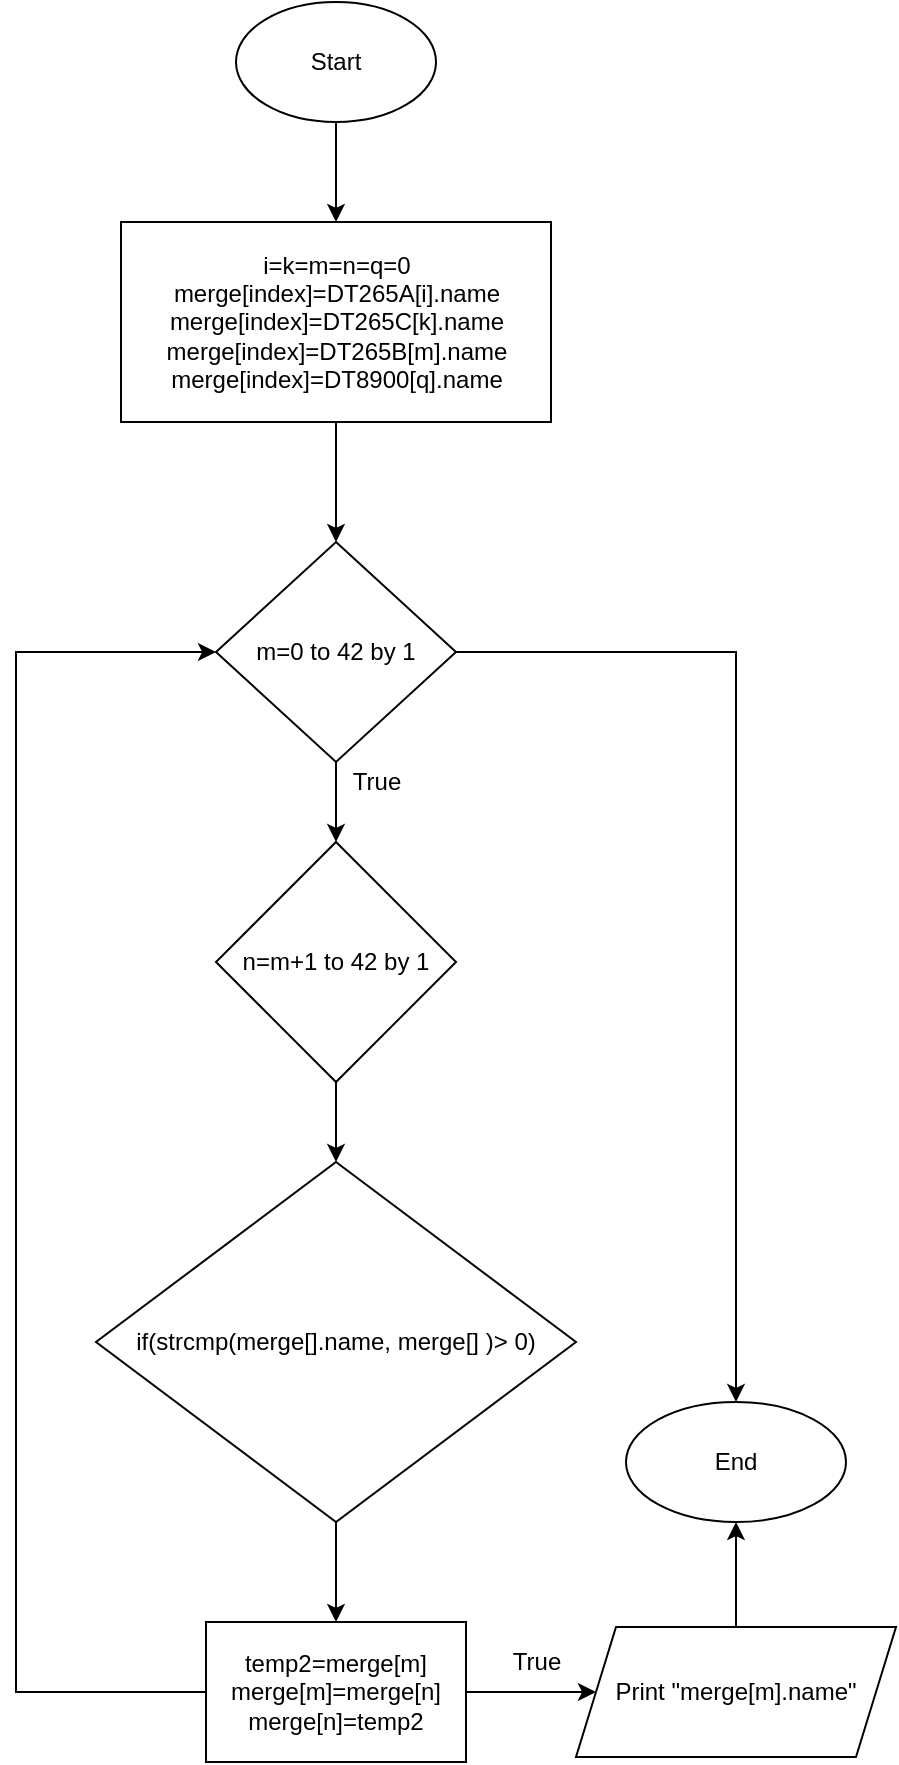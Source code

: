 <mxfile version="14.4.3" type="device"><diagram id="C_QTzChvp543704offai" name="Page-1"><mxGraphModel dx="544" dy="711" grid="1" gridSize="10" guides="1" tooltips="1" connect="1" arrows="1" fold="1" page="1" pageScale="1" pageWidth="850" pageHeight="1100" math="0" shadow="0"><root><mxCell id="0"/><mxCell id="1" parent="0"/><mxCell id="2QCxD1VM0EupCwXuQPA6-16" style="edgeStyle=orthogonalEdgeStyle;rounded=0;orthogonalLoop=1;jettySize=auto;html=1;exitX=0.5;exitY=1;exitDx=0;exitDy=0;entryX=0.5;entryY=0;entryDx=0;entryDy=0;" edge="1" parent="1" source="2QCxD1VM0EupCwXuQPA6-1" target="2QCxD1VM0EupCwXuQPA6-2"><mxGeometry relative="1" as="geometry"/></mxCell><mxCell id="2QCxD1VM0EupCwXuQPA6-1" value="Start" style="ellipse;whiteSpace=wrap;html=1;" vertex="1" parent="1"><mxGeometry x="170" y="40" width="100" height="60" as="geometry"/></mxCell><mxCell id="2QCxD1VM0EupCwXuQPA6-15" style="edgeStyle=orthogonalEdgeStyle;rounded=0;orthogonalLoop=1;jettySize=auto;html=1;exitX=0.5;exitY=1;exitDx=0;exitDy=0;entryX=0.5;entryY=0;entryDx=0;entryDy=0;" edge="1" parent="1" source="2QCxD1VM0EupCwXuQPA6-2" target="2QCxD1VM0EupCwXuQPA6-3"><mxGeometry relative="1" as="geometry"/></mxCell><mxCell id="2QCxD1VM0EupCwXuQPA6-2" value="i=k=m=n=q=0&lt;br&gt;merge[index]=DT265A[i].name&lt;br&gt;merge[index]=DT265C[k].name&lt;br&gt;merge[index]=DT265B[m].name&lt;br&gt;merge[index]=DT8900[q].name" style="rounded=0;whiteSpace=wrap;html=1;" vertex="1" parent="1"><mxGeometry x="112.5" y="150" width="215" height="100" as="geometry"/></mxCell><mxCell id="2QCxD1VM0EupCwXuQPA6-13" style="edgeStyle=orthogonalEdgeStyle;rounded=0;orthogonalLoop=1;jettySize=auto;html=1;exitX=0.5;exitY=1;exitDx=0;exitDy=0;entryX=0.5;entryY=0;entryDx=0;entryDy=0;" edge="1" parent="1" source="2QCxD1VM0EupCwXuQPA6-3" target="2QCxD1VM0EupCwXuQPA6-4"><mxGeometry relative="1" as="geometry"/></mxCell><mxCell id="2QCxD1VM0EupCwXuQPA6-18" style="edgeStyle=orthogonalEdgeStyle;rounded=0;orthogonalLoop=1;jettySize=auto;html=1;exitX=1;exitY=0.5;exitDx=0;exitDy=0;entryX=0.5;entryY=0;entryDx=0;entryDy=0;" edge="1" parent="1" source="2QCxD1VM0EupCwXuQPA6-3" target="2QCxD1VM0EupCwXuQPA6-8"><mxGeometry relative="1" as="geometry"/></mxCell><mxCell id="2QCxD1VM0EupCwXuQPA6-3" value="m=0 to 42 by 1" style="rhombus;whiteSpace=wrap;html=1;" vertex="1" parent="1"><mxGeometry x="160" y="310" width="120" height="110" as="geometry"/></mxCell><mxCell id="2QCxD1VM0EupCwXuQPA6-14" style="edgeStyle=orthogonalEdgeStyle;rounded=0;orthogonalLoop=1;jettySize=auto;html=1;exitX=0.5;exitY=1;exitDx=0;exitDy=0;" edge="1" parent="1" source="2QCxD1VM0EupCwXuQPA6-4" target="2QCxD1VM0EupCwXuQPA6-5"><mxGeometry relative="1" as="geometry"/></mxCell><mxCell id="2QCxD1VM0EupCwXuQPA6-4" value="n=m+1 to 42 by 1" style="rhombus;whiteSpace=wrap;html=1;" vertex="1" parent="1"><mxGeometry x="160" y="460" width="120" height="120" as="geometry"/></mxCell><mxCell id="2QCxD1VM0EupCwXuQPA6-11" style="edgeStyle=orthogonalEdgeStyle;rounded=0;orthogonalLoop=1;jettySize=auto;html=1;exitX=0.5;exitY=1;exitDx=0;exitDy=0;entryX=0.5;entryY=0;entryDx=0;entryDy=0;" edge="1" parent="1" source="2QCxD1VM0EupCwXuQPA6-5" target="2QCxD1VM0EupCwXuQPA6-6"><mxGeometry relative="1" as="geometry"/></mxCell><mxCell id="2QCxD1VM0EupCwXuQPA6-5" value="if(strcmp(merge[].name, merge[] )&amp;gt; 0)" style="rhombus;whiteSpace=wrap;html=1;" vertex="1" parent="1"><mxGeometry x="100" y="620" width="240" height="180" as="geometry"/></mxCell><mxCell id="2QCxD1VM0EupCwXuQPA6-10" style="edgeStyle=orthogonalEdgeStyle;rounded=0;orthogonalLoop=1;jettySize=auto;html=1;exitX=1;exitY=0.5;exitDx=0;exitDy=0;entryX=0;entryY=0.5;entryDx=0;entryDy=0;" edge="1" parent="1" source="2QCxD1VM0EupCwXuQPA6-6" target="2QCxD1VM0EupCwXuQPA6-7"><mxGeometry relative="1" as="geometry"/></mxCell><mxCell id="2QCxD1VM0EupCwXuQPA6-19" style="edgeStyle=orthogonalEdgeStyle;rounded=0;orthogonalLoop=1;jettySize=auto;html=1;exitX=0;exitY=0.5;exitDx=0;exitDy=0;entryX=0;entryY=0.5;entryDx=0;entryDy=0;" edge="1" parent="1" source="2QCxD1VM0EupCwXuQPA6-6" target="2QCxD1VM0EupCwXuQPA6-3"><mxGeometry relative="1" as="geometry"><Array as="points"><mxPoint x="60" y="885"/><mxPoint x="60" y="365"/></Array></mxGeometry></mxCell><mxCell id="2QCxD1VM0EupCwXuQPA6-6" value="temp2=merge[m]&lt;br&gt;merge[m]=merge[n]&lt;br&gt;merge[n]=temp2" style="rounded=0;whiteSpace=wrap;html=1;" vertex="1" parent="1"><mxGeometry x="155" y="850" width="130" height="70" as="geometry"/></mxCell><mxCell id="2QCxD1VM0EupCwXuQPA6-9" style="edgeStyle=orthogonalEdgeStyle;rounded=0;orthogonalLoop=1;jettySize=auto;html=1;exitX=0.5;exitY=0;exitDx=0;exitDy=0;entryX=0.5;entryY=1;entryDx=0;entryDy=0;" edge="1" parent="1" source="2QCxD1VM0EupCwXuQPA6-7" target="2QCxD1VM0EupCwXuQPA6-8"><mxGeometry relative="1" as="geometry"/></mxCell><mxCell id="2QCxD1VM0EupCwXuQPA6-7" value="Print &quot;merge[m].name&quot;" style="shape=parallelogram;perimeter=parallelogramPerimeter;whiteSpace=wrap;html=1;fixedSize=1;" vertex="1" parent="1"><mxGeometry x="340" y="852.5" width="160" height="65" as="geometry"/></mxCell><mxCell id="2QCxD1VM0EupCwXuQPA6-8" value="End" style="ellipse;whiteSpace=wrap;html=1;" vertex="1" parent="1"><mxGeometry x="365" y="740" width="110" height="60" as="geometry"/></mxCell><mxCell id="2QCxD1VM0EupCwXuQPA6-12" value="True" style="text;html=1;align=center;verticalAlign=middle;resizable=0;points=[];autosize=1;" vertex="1" parent="1"><mxGeometry x="300" y="860" width="40" height="20" as="geometry"/></mxCell><mxCell id="2QCxD1VM0EupCwXuQPA6-17" value="True" style="text;html=1;align=center;verticalAlign=middle;resizable=0;points=[];autosize=1;" vertex="1" parent="1"><mxGeometry x="220" y="420" width="40" height="20" as="geometry"/></mxCell></root></mxGraphModel></diagram></mxfile>
